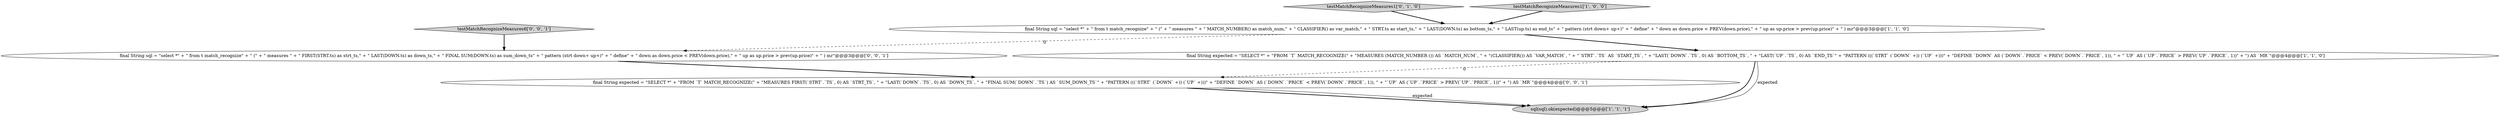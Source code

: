 digraph {
5 [style = filled, label = "final String expected = \"SELECT *\" + \"FROM `T` MATCH_RECOGNIZE(\" + \"MEASURES FIRST(`STRT`.`TS`, 0) AS `STRT_TS`, \" + \"LAST(`DOWN`.`TS`, 0) AS `DOWN_TS`, \" + \"FINAL SUM(`DOWN`.`TS`) AS `SUM_DOWN_TS`\" + \"PATTERN (((`STRT` (`DOWN` +)) (`UP` +)))\" + \"DEFINE `DOWN` AS (`DOWN`.`PRICE` < PREV(`DOWN`.`PRICE`, 1)), \" + \"`UP` AS (`UP`.`PRICE` > PREV(`UP`.`PRICE`, 1))\" + \") AS `MR`\"@@@4@@@['0', '0', '1']", fillcolor = white, shape = ellipse image = "AAA0AAABBB3BBB"];
4 [style = filled, label = "testMatchRecognizeMeasures1['0', '1', '0']", fillcolor = lightgray, shape = diamond image = "AAA0AAABBB2BBB"];
6 [style = filled, label = "final String sql = \"select *\" + \" from t match_recognize\" + \" (\" + \" measures \" + \" FIRST(STRT.ts) as strt_ts,\" + \" LAST(DOWN.ts) as down_ts,\" + \" FINAL SUM(DOWN.ts) as sum_down_ts\" + \" pattern (strt down+ up+)\" + \" define\" + \" down as down.price < PREV(down.price),\" + \" up as up.price > prev(up.price)\" + \" ) mr\"@@@3@@@['0', '0', '1']", fillcolor = white, shape = ellipse image = "AAA0AAABBB3BBB"];
2 [style = filled, label = "testMatchRecognizeMeasures1['1', '0', '0']", fillcolor = lightgray, shape = diamond image = "AAA0AAABBB1BBB"];
3 [style = filled, label = "final String sql = \"select *\" + \" from t match_recognize\" + \" (\" + \" measures \" + \" MATCH_NUMBER() as match_num,\" + \" CLASSIFIER() as var_match,\" + \" STRT.ts as start_ts,\" + \" LAST(DOWN.ts) as bottom_ts,\" + \" LAST(up.ts) as end_ts\" + \" pattern (strt down+ up+)\" + \" define\" + \" down as down.price < PREV(down.price),\" + \" up as up.price > prev(up.price)\" + \" ) mr\"@@@3@@@['1', '1', '0']", fillcolor = white, shape = ellipse image = "AAA0AAABBB1BBB"];
0 [style = filled, label = "sql(sql).ok(expected)@@@5@@@['1', '1', '1']", fillcolor = lightgray, shape = ellipse image = "AAA0AAABBB1BBB"];
7 [style = filled, label = "testMatchRecognizeMeasures6['0', '0', '1']", fillcolor = lightgray, shape = diamond image = "AAA0AAABBB3BBB"];
1 [style = filled, label = "final String expected = \"SELECT *\" + \"FROM `T` MATCH_RECOGNIZE(\" + \"MEASURES (MATCH_NUMBER ()) AS `MATCH_NUM`, \" + \"(CLASSIFIER()) AS `VAR_MATCH`, \" + \"`STRT`.`TS` AS `START_TS`, \" + \"LAST(`DOWN`.`TS`, 0) AS `BOTTOM_TS`, \" + \"LAST(`UP`.`TS`, 0) AS `END_TS`\" + \"PATTERN (((`STRT` (`DOWN` +)) (`UP` +)))\" + \"DEFINE `DOWN` AS (`DOWN`.`PRICE` < PREV(`DOWN`.`PRICE`, 1)), \" + \"`UP` AS (`UP`.`PRICE` > PREV(`UP`.`PRICE`, 1))\" + \") AS `MR`\"@@@4@@@['1', '1', '0']", fillcolor = white, shape = ellipse image = "AAA0AAABBB1BBB"];
4->3 [style = bold, label=""];
6->5 [style = bold, label=""];
3->6 [style = dashed, label="0"];
7->6 [style = bold, label=""];
1->0 [style = bold, label=""];
1->5 [style = dashed, label="0"];
3->1 [style = bold, label=""];
5->0 [style = bold, label=""];
5->0 [style = solid, label="expected"];
2->3 [style = bold, label=""];
1->0 [style = solid, label="expected"];
}
